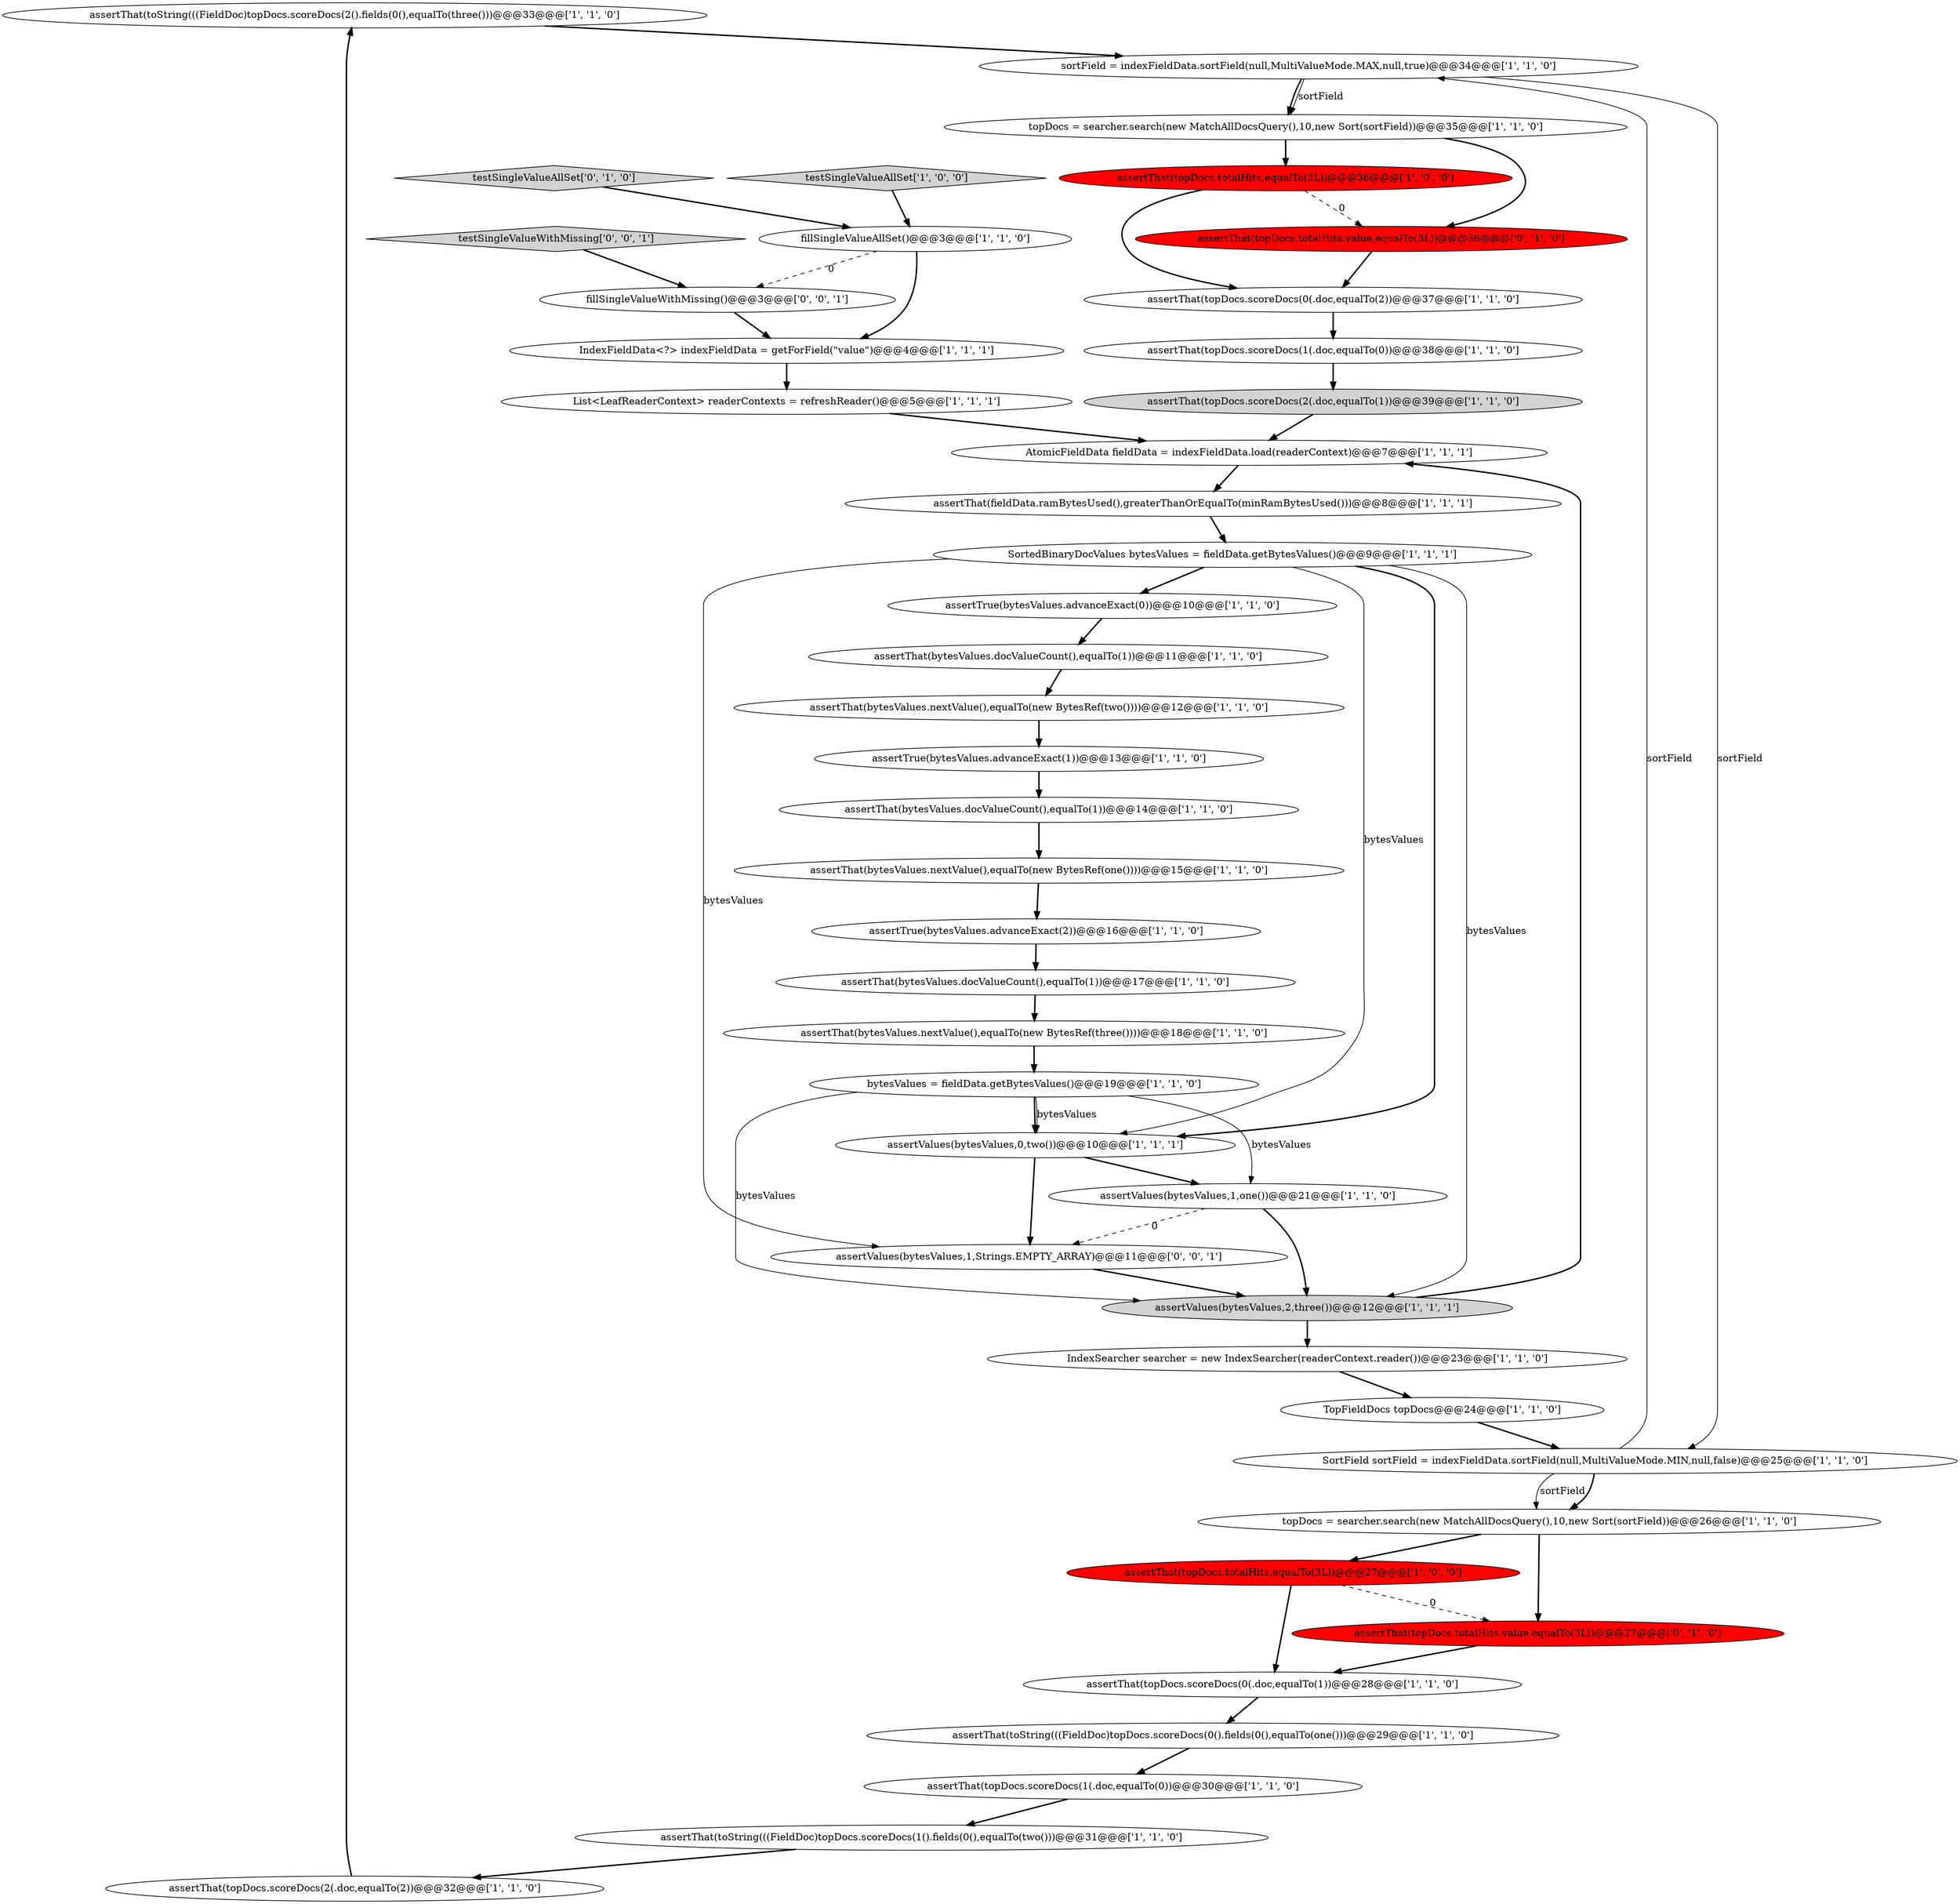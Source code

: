 digraph {
14 [style = filled, label = "assertThat(toString(((FieldDoc)topDocs.scoreDocs(2().fields(0(),equalTo(three()))@@@33@@@['1', '1', '0']", fillcolor = white, shape = ellipse image = "AAA0AAABBB1BBB"];
34 [style = filled, label = "assertThat(topDocs.scoreDocs(2(.doc,equalTo(2))@@@32@@@['1', '1', '0']", fillcolor = white, shape = ellipse image = "AAA0AAABBB1BBB"];
4 [style = filled, label = "assertTrue(bytesValues.advanceExact(1))@@@13@@@['1', '1', '0']", fillcolor = white, shape = ellipse image = "AAA0AAABBB1BBB"];
13 [style = filled, label = "SortField sortField = indexFieldData.sortField(null,MultiValueMode.MIN,null,false)@@@25@@@['1', '1', '0']", fillcolor = white, shape = ellipse image = "AAA0AAABBB1BBB"];
25 [style = filled, label = "assertTrue(bytesValues.advanceExact(0))@@@10@@@['1', '1', '0']", fillcolor = white, shape = ellipse image = "AAA0AAABBB1BBB"];
7 [style = filled, label = "IndexSearcher searcher = new IndexSearcher(readerContext.reader())@@@23@@@['1', '1', '0']", fillcolor = white, shape = ellipse image = "AAA0AAABBB1BBB"];
16 [style = filled, label = "assertValues(bytesValues,2,three())@@@12@@@['1', '1', '1']", fillcolor = lightgray, shape = ellipse image = "AAA0AAABBB1BBB"];
32 [style = filled, label = "assertThat(toString(((FieldDoc)topDocs.scoreDocs(1().fields(0(),equalTo(two()))@@@31@@@['1', '1', '0']", fillcolor = white, shape = ellipse image = "AAA0AAABBB1BBB"];
6 [style = filled, label = "topDocs = searcher.search(new MatchAllDocsQuery(),10,new Sort(sortField))@@@35@@@['1', '1', '0']", fillcolor = white, shape = ellipse image = "AAA0AAABBB1BBB"];
40 [style = filled, label = "fillSingleValueWithMissing()@@@3@@@['0', '0', '1']", fillcolor = white, shape = ellipse image = "AAA0AAABBB3BBB"];
22 [style = filled, label = "assertThat(topDocs.scoreDocs(1(.doc,equalTo(0))@@@38@@@['1', '1', '0']", fillcolor = white, shape = ellipse image = "AAA0AAABBB1BBB"];
3 [style = filled, label = "assertValues(bytesValues,0,two())@@@10@@@['1', '1', '1']", fillcolor = white, shape = ellipse image = "AAA0AAABBB1BBB"];
28 [style = filled, label = "assertThat(topDocs.scoreDocs(2(.doc,equalTo(1))@@@39@@@['1', '1', '0']", fillcolor = lightgray, shape = ellipse image = "AAA0AAABBB1BBB"];
10 [style = filled, label = "assertThat(bytesValues.nextValue(),equalTo(new BytesRef(three())))@@@18@@@['1', '1', '0']", fillcolor = white, shape = ellipse image = "AAA0AAABBB1BBB"];
15 [style = filled, label = "assertValues(bytesValues,1,one())@@@21@@@['1', '1', '0']", fillcolor = white, shape = ellipse image = "AAA0AAABBB1BBB"];
38 [style = filled, label = "testSingleValueAllSet['0', '1', '0']", fillcolor = lightgray, shape = diamond image = "AAA0AAABBB2BBB"];
8 [style = filled, label = "assertThat(topDocs.totalHits,equalTo(3L))@@@27@@@['1', '0', '0']", fillcolor = red, shape = ellipse image = "AAA1AAABBB1BBB"];
42 [style = filled, label = "assertValues(bytesValues,1,Strings.EMPTY_ARRAY)@@@11@@@['0', '0', '1']", fillcolor = white, shape = ellipse image = "AAA0AAABBB3BBB"];
37 [style = filled, label = "assertThat(topDocs.totalHits.value,equalTo(3L))@@@36@@@['0', '1', '0']", fillcolor = red, shape = ellipse image = "AAA1AAABBB2BBB"];
27 [style = filled, label = "assertThat(bytesValues.docValueCount(),equalTo(1))@@@11@@@['1', '1', '0']", fillcolor = white, shape = ellipse image = "AAA0AAABBB1BBB"];
12 [style = filled, label = "fillSingleValueAllSet()@@@3@@@['1', '1', '0']", fillcolor = white, shape = ellipse image = "AAA0AAABBB1BBB"];
11 [style = filled, label = "TopFieldDocs topDocs@@@24@@@['1', '1', '0']", fillcolor = white, shape = ellipse image = "AAA0AAABBB1BBB"];
33 [style = filled, label = "assertThat(bytesValues.nextValue(),equalTo(new BytesRef(one())))@@@15@@@['1', '1', '0']", fillcolor = white, shape = ellipse image = "AAA0AAABBB1BBB"];
2 [style = filled, label = "assertThat(fieldData.ramBytesUsed(),greaterThanOrEqualTo(minRamBytesUsed()))@@@8@@@['1', '1', '1']", fillcolor = white, shape = ellipse image = "AAA0AAABBB1BBB"];
0 [style = filled, label = "topDocs = searcher.search(new MatchAllDocsQuery(),10,new Sort(sortField))@@@26@@@['1', '1', '0']", fillcolor = white, shape = ellipse image = "AAA0AAABBB1BBB"];
18 [style = filled, label = "IndexFieldData<?> indexFieldData = getForField(\"value\")@@@4@@@['1', '1', '1']", fillcolor = white, shape = ellipse image = "AAA0AAABBB1BBB"];
41 [style = filled, label = "testSingleValueWithMissing['0', '0', '1']", fillcolor = lightgray, shape = diamond image = "AAA0AAABBB3BBB"];
26 [style = filled, label = "assertThat(topDocs.totalHits,equalTo(3L))@@@36@@@['1', '0', '0']", fillcolor = red, shape = ellipse image = "AAA1AAABBB1BBB"];
35 [style = filled, label = "assertThat(topDocs.scoreDocs(0(.doc,equalTo(2))@@@37@@@['1', '1', '0']", fillcolor = white, shape = ellipse image = "AAA0AAABBB1BBB"];
30 [style = filled, label = "bytesValues = fieldData.getBytesValues()@@@19@@@['1', '1', '0']", fillcolor = white, shape = ellipse image = "AAA0AAABBB1BBB"];
19 [style = filled, label = "testSingleValueAllSet['1', '0', '0']", fillcolor = lightgray, shape = diamond image = "AAA0AAABBB1BBB"];
39 [style = filled, label = "assertThat(topDocs.totalHits.value,equalTo(3L))@@@27@@@['0', '1', '0']", fillcolor = red, shape = ellipse image = "AAA1AAABBB2BBB"];
29 [style = filled, label = "assertThat(bytesValues.docValueCount(),equalTo(1))@@@17@@@['1', '1', '0']", fillcolor = white, shape = ellipse image = "AAA0AAABBB1BBB"];
20 [style = filled, label = "assertThat(toString(((FieldDoc)topDocs.scoreDocs(0().fields(0(),equalTo(one()))@@@29@@@['1', '1', '0']", fillcolor = white, shape = ellipse image = "AAA0AAABBB1BBB"];
5 [style = filled, label = "AtomicFieldData fieldData = indexFieldData.load(readerContext)@@@7@@@['1', '1', '1']", fillcolor = white, shape = ellipse image = "AAA0AAABBB1BBB"];
36 [style = filled, label = "assertThat(bytesValues.nextValue(),equalTo(new BytesRef(two())))@@@12@@@['1', '1', '0']", fillcolor = white, shape = ellipse image = "AAA0AAABBB1BBB"];
24 [style = filled, label = "SortedBinaryDocValues bytesValues = fieldData.getBytesValues()@@@9@@@['1', '1', '1']", fillcolor = white, shape = ellipse image = "AAA0AAABBB1BBB"];
17 [style = filled, label = "sortField = indexFieldData.sortField(null,MultiValueMode.MAX,null,true)@@@34@@@['1', '1', '0']", fillcolor = white, shape = ellipse image = "AAA0AAABBB1BBB"];
21 [style = filled, label = "assertThat(bytesValues.docValueCount(),equalTo(1))@@@14@@@['1', '1', '0']", fillcolor = white, shape = ellipse image = "AAA0AAABBB1BBB"];
23 [style = filled, label = "List<LeafReaderContext> readerContexts = refreshReader()@@@5@@@['1', '1', '1']", fillcolor = white, shape = ellipse image = "AAA0AAABBB1BBB"];
31 [style = filled, label = "assertThat(topDocs.scoreDocs(1(.doc,equalTo(0))@@@30@@@['1', '1', '0']", fillcolor = white, shape = ellipse image = "AAA0AAABBB1BBB"];
1 [style = filled, label = "assertTrue(bytesValues.advanceExact(2))@@@16@@@['1', '1', '0']", fillcolor = white, shape = ellipse image = "AAA0AAABBB1BBB"];
9 [style = filled, label = "assertThat(topDocs.scoreDocs(0(.doc,equalTo(1))@@@28@@@['1', '1', '0']", fillcolor = white, shape = ellipse image = "AAA0AAABBB1BBB"];
30->3 [style = solid, label="bytesValues"];
27->36 [style = bold, label=""];
7->11 [style = bold, label=""];
6->26 [style = bold, label=""];
28->5 [style = bold, label=""];
23->5 [style = bold, label=""];
18->23 [style = bold, label=""];
19->12 [style = bold, label=""];
17->6 [style = bold, label=""];
39->9 [style = bold, label=""];
31->32 [style = bold, label=""];
35->22 [style = bold, label=""];
21->33 [style = bold, label=""];
17->6 [style = solid, label="sortField"];
36->4 [style = bold, label=""];
16->7 [style = bold, label=""];
4->21 [style = bold, label=""];
38->12 [style = bold, label=""];
42->16 [style = bold, label=""];
13->17 [style = solid, label="sortField"];
17->13 [style = solid, label="sortField"];
14->17 [style = bold, label=""];
9->20 [style = bold, label=""];
22->28 [style = bold, label=""];
33->1 [style = bold, label=""];
3->15 [style = bold, label=""];
20->31 [style = bold, label=""];
32->34 [style = bold, label=""];
40->18 [style = bold, label=""];
30->16 [style = solid, label="bytesValues"];
24->3 [style = solid, label="bytesValues"];
15->16 [style = bold, label=""];
30->15 [style = solid, label="bytesValues"];
3->42 [style = bold, label=""];
15->42 [style = dashed, label="0"];
6->37 [style = bold, label=""];
25->27 [style = bold, label=""];
5->2 [style = bold, label=""];
24->42 [style = solid, label="bytesValues"];
30->3 [style = bold, label=""];
41->40 [style = bold, label=""];
12->40 [style = dashed, label="0"];
24->25 [style = bold, label=""];
8->39 [style = dashed, label="0"];
11->13 [style = bold, label=""];
26->35 [style = bold, label=""];
12->18 [style = bold, label=""];
0->8 [style = bold, label=""];
8->9 [style = bold, label=""];
24->16 [style = solid, label="bytesValues"];
16->5 [style = bold, label=""];
26->37 [style = dashed, label="0"];
29->10 [style = bold, label=""];
34->14 [style = bold, label=""];
37->35 [style = bold, label=""];
2->24 [style = bold, label=""];
1->29 [style = bold, label=""];
10->30 [style = bold, label=""];
24->3 [style = bold, label=""];
13->0 [style = solid, label="sortField"];
13->0 [style = bold, label=""];
0->39 [style = bold, label=""];
}
